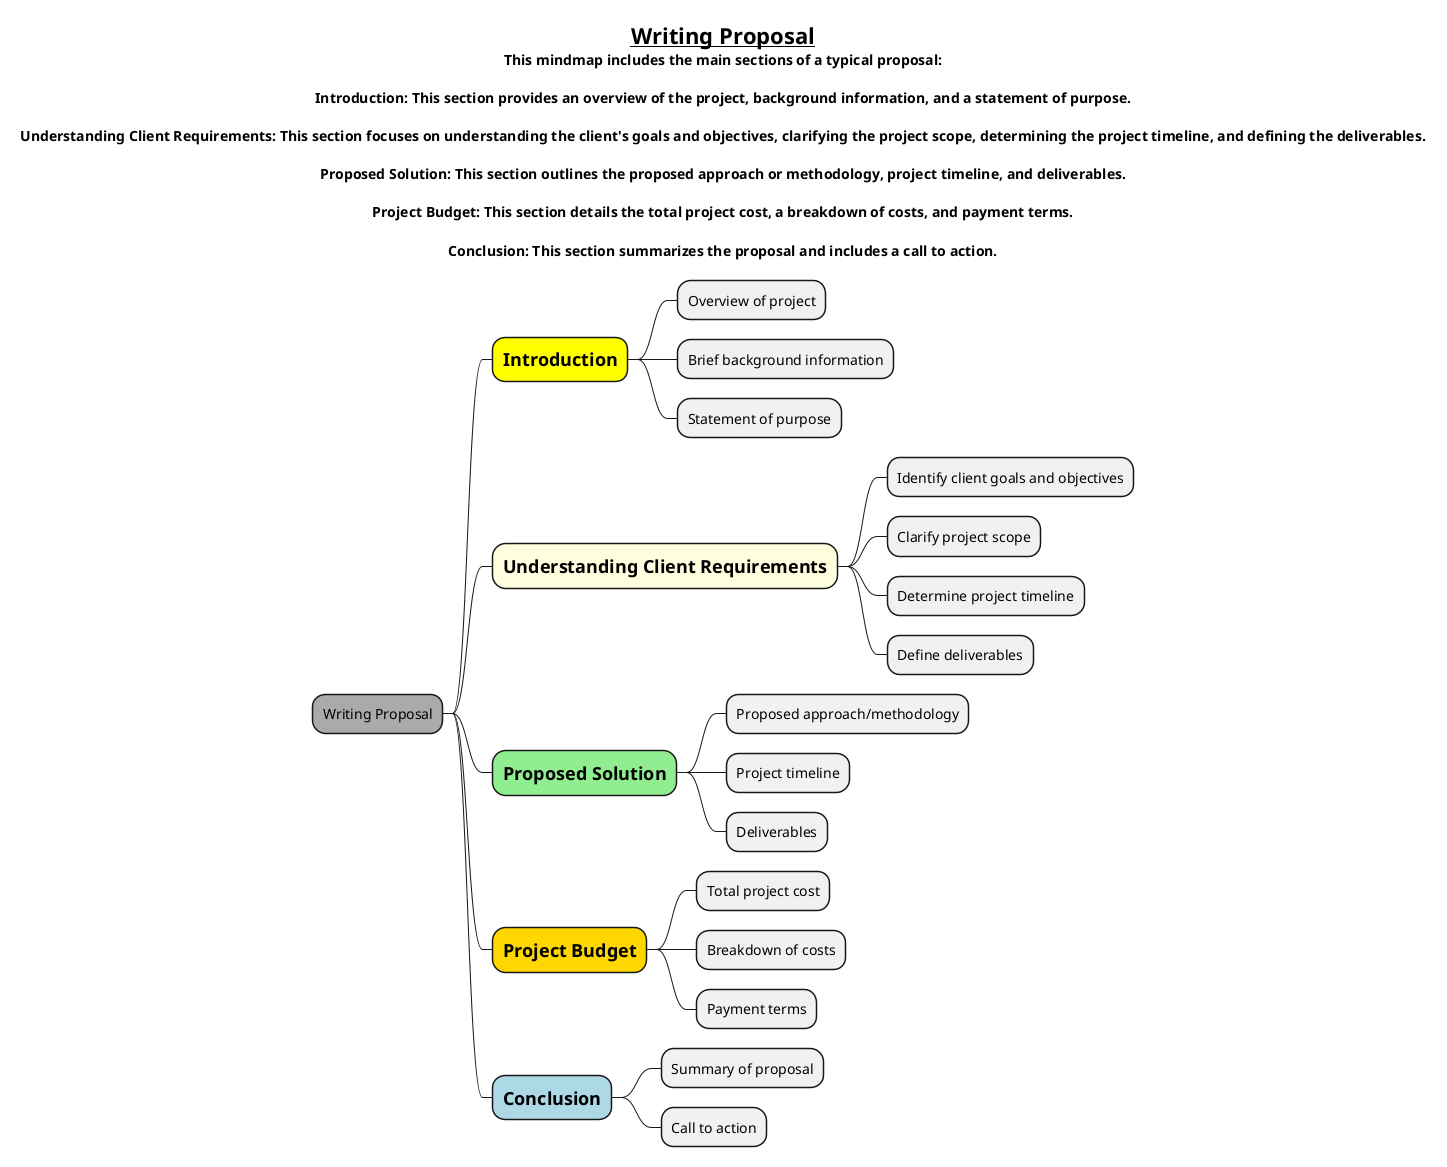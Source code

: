 @startmindmap
title = __Writing Proposal__ \n This mindmap includes the main sections of a typical proposal: \n\n**Introduction:** This section provides an overview of the project, background information, and a statement of purpose.\n\n**Understanding Client Requirements:** This section focuses on understanding the client's goals and objectives, clarifying the project scope, determining the project timeline, and defining the deliverables.\n\n**Proposed Solution:** This section outlines the proposed approach or methodology, project timeline, and deliverables.\n\n**Project Budget:** This section details the total project cost, a breakdown of costs, and payment terms.\n\n**Conclusion:** This section summarizes the proposal and includes a call to action.

*[#a] Writing Proposal
**[#yellow] =Introduction
*** Overview of project
*** Brief background information
*** Statement of purpose
**[#lightyellow] =Understanding Client Requirements
*** Identify client goals and objectives
*** Clarify project scope
*** Determine project timeline
*** Define deliverables
**[#lightgreen] =Proposed Solution
*** Proposed approach/methodology
*** Project timeline
*** Deliverables
**[#gold] =Project Budget
*** Total project cost
*** Breakdown of costs
*** Payment terms
**[#lightblue] =Conclusion
*** Summary of proposal
*** Call to action
@endmindmap
